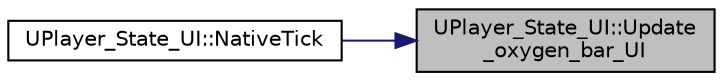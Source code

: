digraph "UPlayer_State_UI::Update_oxygen_bar_UI"
{
 // LATEX_PDF_SIZE
  edge [fontname="Helvetica",fontsize="10",labelfontname="Helvetica",labelfontsize="10"];
  node [fontname="Helvetica",fontsize="10",shape=record];
  rankdir="RL";
  Node1 [label="UPlayer_State_UI::Update\l_oxygen_bar_UI",height=0.2,width=0.4,color="black", fillcolor="grey75", style="filled", fontcolor="black",tooltip="산소 바 UI 갱신"];
  Node1 -> Node2 [dir="back",color="midnightblue",fontsize="10",style="solid"];
  Node2 [label="UPlayer_State_UI::NativeTick",height=0.2,width=0.4,color="black", fillcolor="white", style="filled",URL="$class_u_player___state___u_i.html#a5301c2cca102ff9fe3186b388673f226",tooltip=" "];
}
